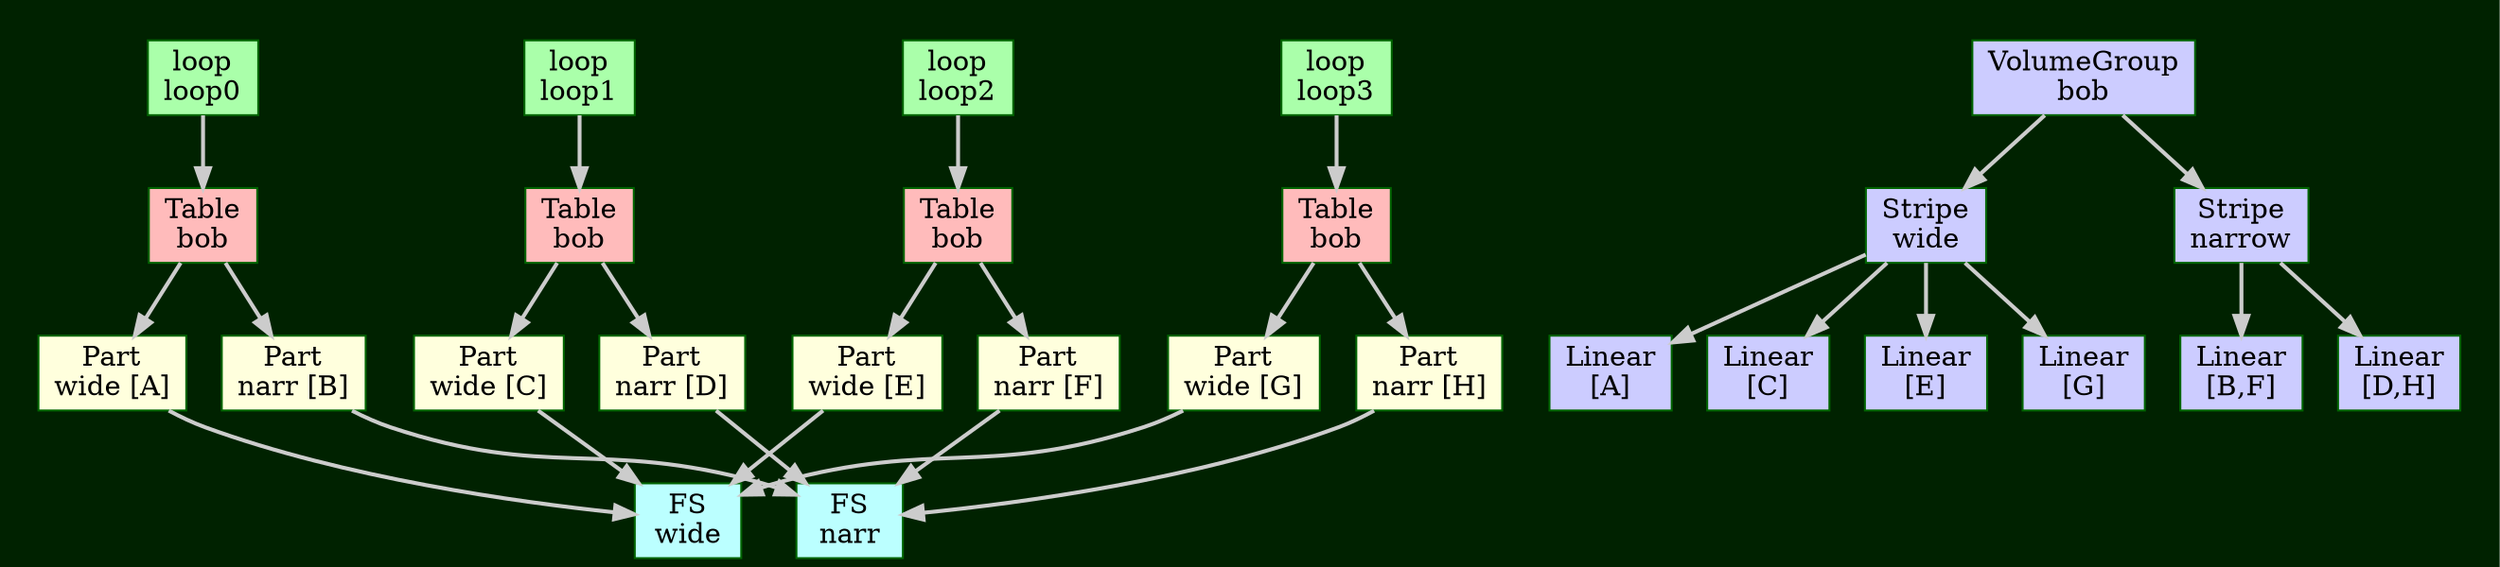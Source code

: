 digraph G
{
	graph [ rankdir="TB" ];
	node  [ shape=record, style=filled ];
	edge  [ penwidth=2.0 ];

	graph [ bgcolor="#002200", color=white ];
	node  [ fillcolor="#bbbbbb", color=darkgreen ];
	edge  [ color="#cccccc" ];

	Loop0 [ label="loop\nloop0" fillcolor="#aaffaa" ];
	Loop1 [ label="loop\nloop1" fillcolor="#aaffaa" ];
	Loop2 [ label="loop\nloop2" fillcolor="#aaffaa" ];
	Loop3 [ label="loop\nloop3" fillcolor="#aaffaa" ];

	Table1 [ label="Table\nbob", fillcolor="#ffbbbb" ];
	Table2 [ label="Table\nbob", fillcolor="#ffbbbb" ];
	Table3 [ label="Table\nbob", fillcolor="#ffbbbb" ];
	Table4 [ label="Table\nbob", fillcolor="#ffbbbb" ];

	Part1 [ label="Part\nwide [A]", fillcolor="#ffffdd" ];
	Part2 [ label="Part\nnarr [B]", fillcolor="#ffffdd" ];
	Part3 [ label="Part\nwide [C]", fillcolor="#ffffdd" ];
	Part4 [ label="Part\nnarr [D]", fillcolor="#ffffdd" ];
	Part5 [ label="Part\nwide [E]", fillcolor="#ffffdd" ];
	Part6 [ label="Part\nnarr [F]", fillcolor="#ffffdd" ];
	Part7 [ label="Part\nwide [G]", fillcolor="#ffffdd" ];
	Part8 [ label="Part\nnarr [H]", fillcolor="#ffffdd" ];

	Fs1 [ label="FS\nwide", fillcolor="#bbffff" ];
	Fs2 [ label="FS\nnarr", fillcolor="#bbffff" ];

	subgraph cluster_1 {
		color=none;
		Loop0	-> Table1;
		Table1	-> Part1;
		Table1	-> Part2;
	}

	subgraph cluster_2 {
		color=none;
		Loop1	-> Table2;
		Table2	-> Part3;
		Table2	-> Part4;
	}

	subgraph cluster_3 {
		color=none;
		Loop2	-> Table3;
		Table3	-> Part5;
		Table3	-> Part6;
	}

	subgraph cluster_4 {
		color=none;
		Loop3	-> Table4;
		Table4	-> Part7;
		Table4	-> Part8;
	}

	Part1	-> Fs1;
	Part2	-> Fs2;
	Part3	-> Fs1;
	Part4	-> Fs2;
	Part5	-> Fs1;
	Part6	-> Fs2;
	Part7	-> Fs1;
	Part8	-> Fs2;

	subgraph cluster_5 {
		color=none;

		Group	[ label="VolumeGroup\nbob", fillcolor="#ccccff" ];
		Volume1 [ label="Stripe\nwide" fillcolor="#ccccff" ];
		Volume2 [ label="Stripe\nnarrow" fillcolor="#ccccff" ];

		Linear1 [ label="Linear\n[A]" fillcolor="#ccccff" ];
		Linear2 [ label="Linear\n[C]" fillcolor="#ccccff" ];
		Linear3 [ label="Linear\n[E]" fillcolor="#ccccff" ];
		Linear4 [ label="Linear\n[G]" fillcolor="#ccccff" ];
		Linear5 [ label="Linear\n[B,F]" fillcolor="#ccccff" ];
		Linear6 [ label="Linear\n[D,H]" fillcolor="#ccccff" ];

		Group		-> Volume1;
		Group		-> Volume2;

		Volume1		-> Linear1;
		Volume1		-> Linear2;
		Volume1		-> Linear3;
		Volume1		-> Linear4;

		Volume2		-> Linear5;
		Volume2		-> Linear6;
	}
}


